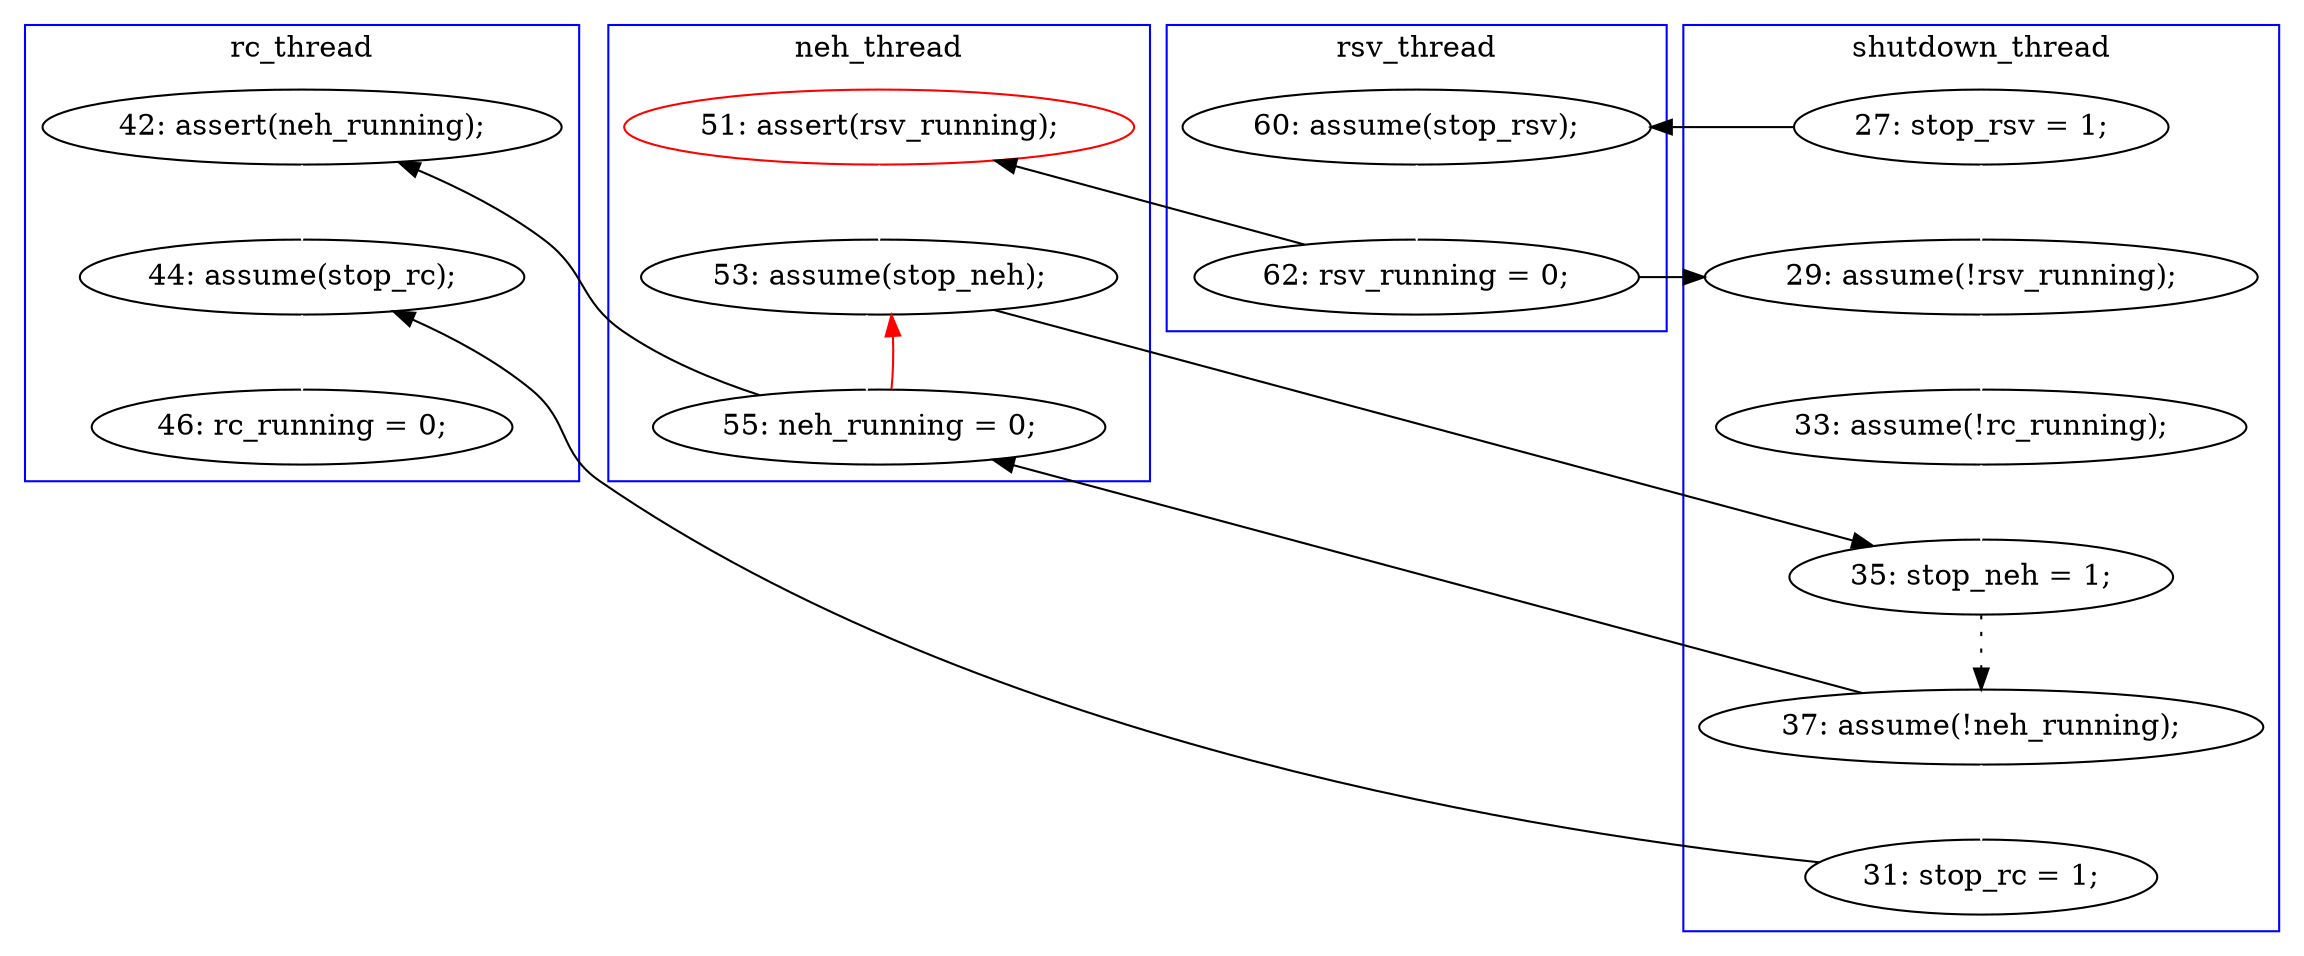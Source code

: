 digraph Counterexample {
	20 -> 22 [color = white, style = solid]
	22 -> 26 [color = white, style = solid]
	27 -> 29 [color = white, style = solid]
	32 -> 36 [color = white, style = solid]
	12 -> 20 [color = white, style = solid]
	29 -> 32 [color = black, style = solid, constraint = false]
	18 -> 19 [color = white, style = solid]
	28 -> 30 [color = black, style = solid, constraint = false]
	21 -> 24 [color = white, style = solid]
	24 -> 28 [color = white, style = solid]
	28 -> 24 [color = red, style = solid, constraint = false]
	30 -> 32 [color = white, style = solid]
	26 -> 27 [color = black, style = dotted]
	27 -> 28 [color = black, style = solid, constraint = false]
	12 -> 18 [color = black, style = solid, constraint = false]
	19 -> 20 [color = black, style = solid, constraint = false]
	19 -> 21 [color = black, style = solid, constraint = false]
	24 -> 26 [color = black, style = solid, constraint = false]
	subgraph cluster2 {
		label = rc_thread
		color = blue
		36  [label = "46: rc_running = 0;"]
		30  [label = "42: assert(neh_running);"]
		32  [label = "44: assume(stop_rc);"]
	}
	subgraph cluster3 {
		label = neh_thread
		color = blue
		28  [label = "55: neh_running = 0;"]
		24  [label = "53: assume(stop_neh);"]
		21  [label = "51: assert(rsv_running);", color = red]
	}
	subgraph cluster4 {
		label = rsv_thread
		color = blue
		18  [label = "60: assume(stop_rsv);"]
		19  [label = "62: rsv_running = 0;"]
	}
	subgraph cluster1 {
		label = shutdown_thread
		color = blue
		20  [label = "29: assume(!rsv_running);"]
		27  [label = "37: assume(!neh_running);"]
		22  [label = "33: assume(!rc_running);"]
		26  [label = "35: stop_neh = 1;"]
		29  [label = "31: stop_rc = 1;"]
		12  [label = "27: stop_rsv = 1;"]
	}
}
